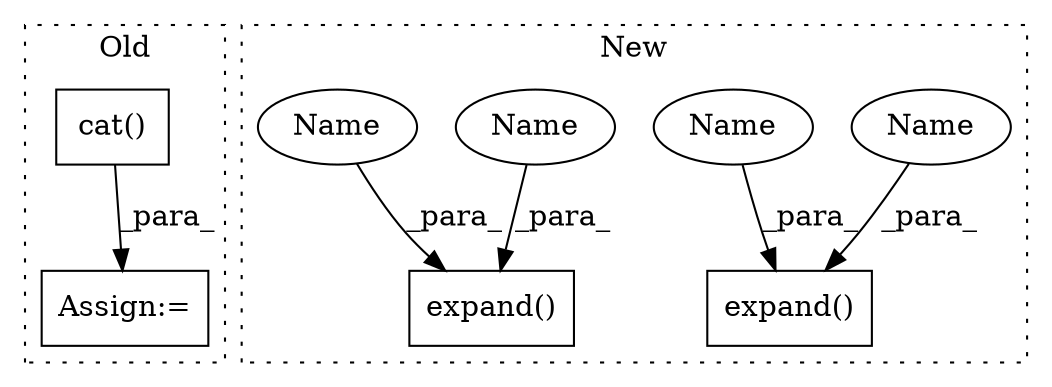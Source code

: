digraph G {
subgraph cluster0 {
1 [label="cat()" a="75" s="1771,1789" l="10,8" shape="box"];
4 [label="Assign:=" a="68" s="2112" l="7" shape="box"];
label = "Old";
style="dotted";
}
subgraph cluster1 {
2 [label="expand()" a="75" s="2465,2501" l="26,1" shape="box"];
3 [label="expand()" a="75" s="2413,2449" l="26,1" shape="box"];
5 [label="Name" a="87" s="2500" l="1" shape="ellipse"];
6 [label="Name" a="87" s="2448" l="1" shape="ellipse"];
7 [label="Name" a="87" s="2491" l="1" shape="ellipse"];
8 [label="Name" a="87" s="2439" l="1" shape="ellipse"];
label = "New";
style="dotted";
}
1 -> 4 [label="_para_"];
5 -> 2 [label="_para_"];
6 -> 3 [label="_para_"];
7 -> 2 [label="_para_"];
8 -> 3 [label="_para_"];
}